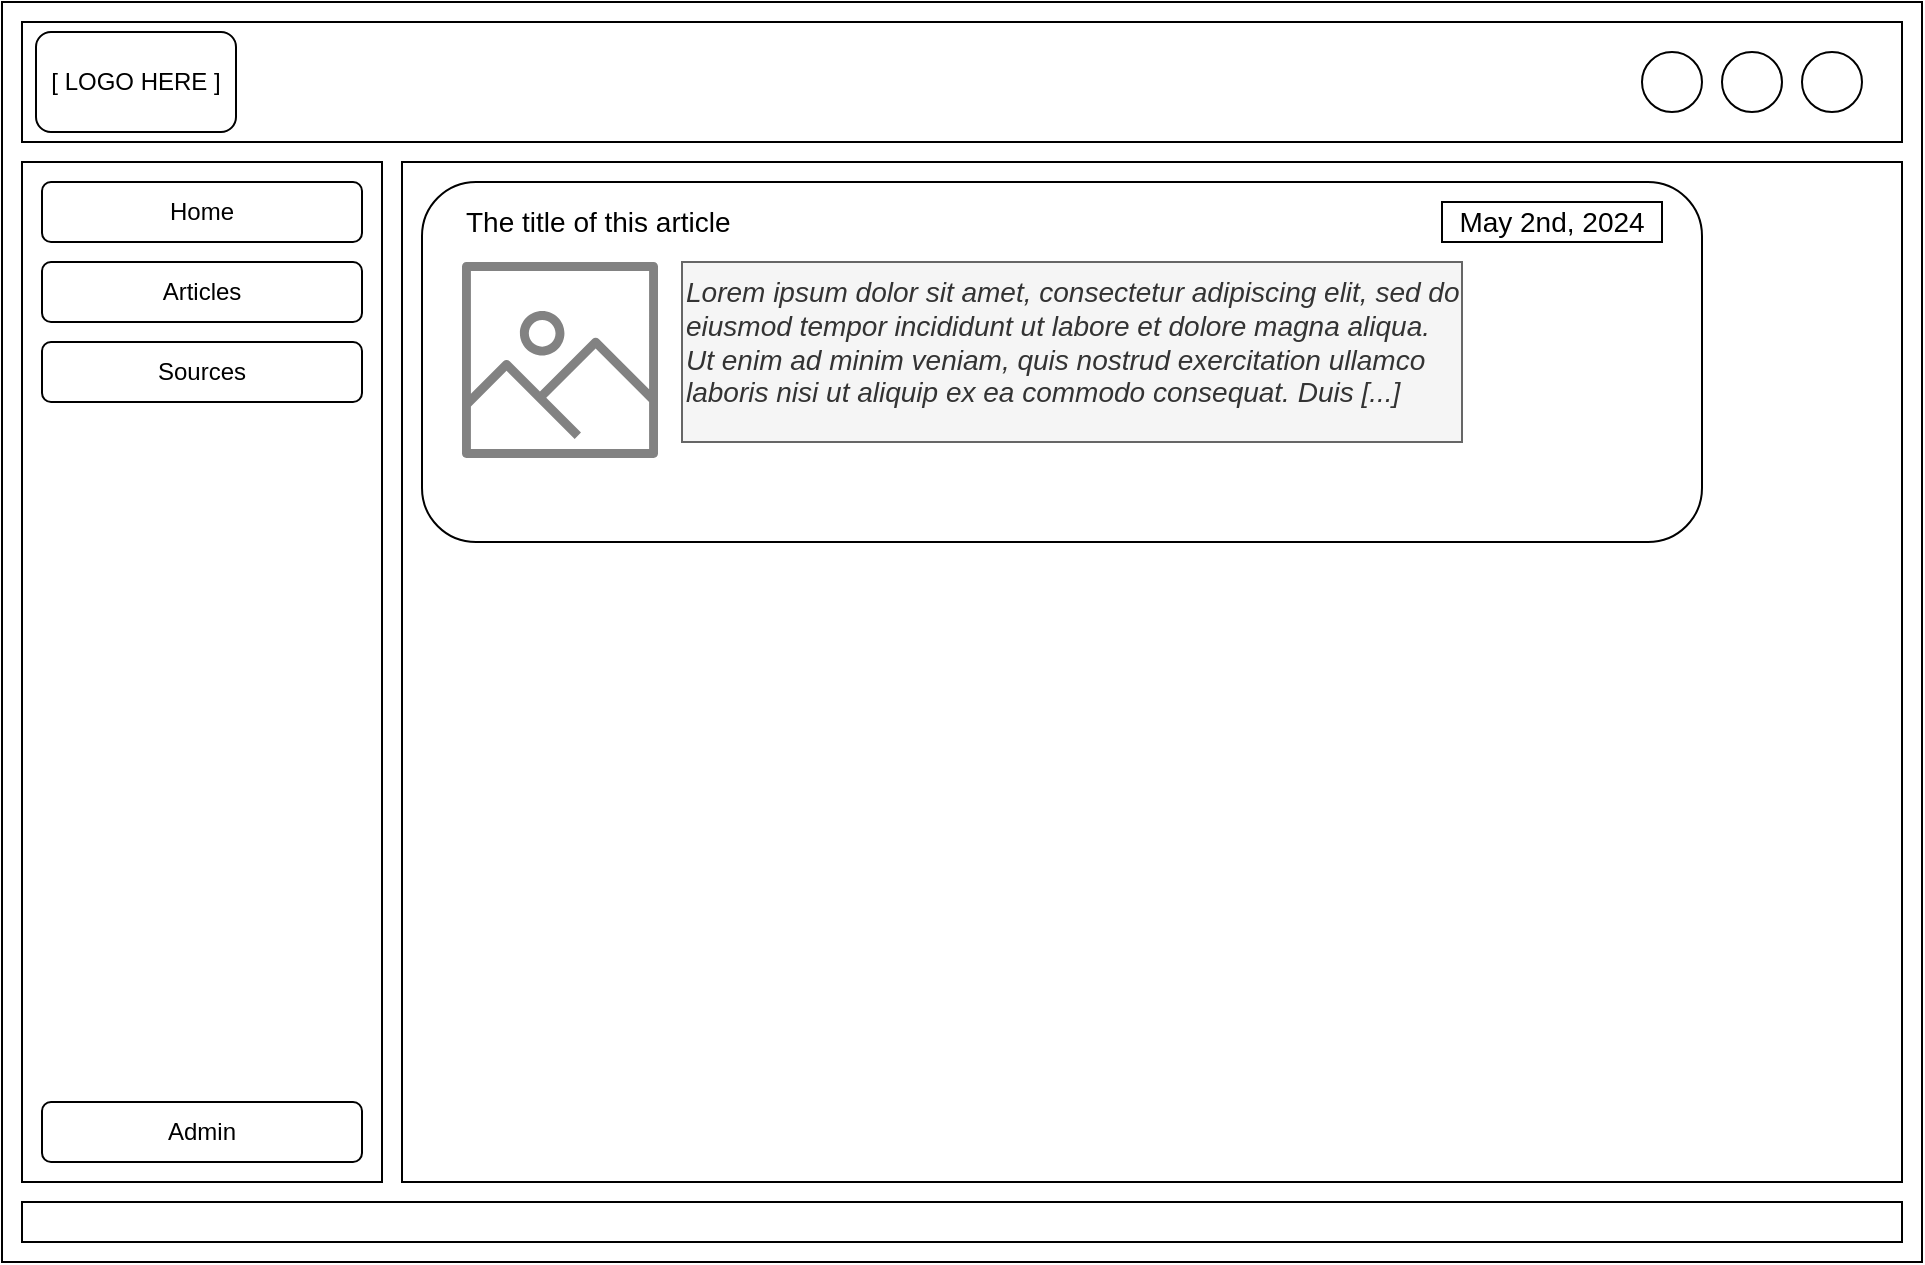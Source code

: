 <mxfile version="20.8.16" type="device"><diagram name="Page-1" id="1rPvVNWo4JykANCzksGn"><mxGraphModel dx="1687" dy="868" grid="1" gridSize="10" guides="1" tooltips="1" connect="1" arrows="1" fold="1" page="1" pageScale="1" pageWidth="1100" pageHeight="850" math="0" shadow="0"><root><mxCell id="0"/><mxCell id="1" parent="0"/><mxCell id="rIgHuXccZqjS1IpmSSS8-1" value="" style="rounded=0;whiteSpace=wrap;html=1;" vertex="1" parent="1"><mxGeometry x="60" y="120" width="960" height="630" as="geometry"/></mxCell><mxCell id="rIgHuXccZqjS1IpmSSS8-2" value="" style="rounded=0;whiteSpace=wrap;html=1;" vertex="1" parent="1"><mxGeometry x="70" y="130" width="940" height="60" as="geometry"/></mxCell><mxCell id="rIgHuXccZqjS1IpmSSS8-3" value="[ LOGO HERE ]" style="rounded=1;whiteSpace=wrap;html=1;" vertex="1" parent="1"><mxGeometry x="77" y="135" width="100" height="50" as="geometry"/></mxCell><mxCell id="rIgHuXccZqjS1IpmSSS8-4" value="" style="ellipse;whiteSpace=wrap;html=1;aspect=fixed;" vertex="1" parent="1"><mxGeometry x="960" y="145" width="30" height="30" as="geometry"/></mxCell><mxCell id="rIgHuXccZqjS1IpmSSS8-5" value="" style="ellipse;whiteSpace=wrap;html=1;aspect=fixed;" vertex="1" parent="1"><mxGeometry x="920" y="145" width="30" height="30" as="geometry"/></mxCell><mxCell id="rIgHuXccZqjS1IpmSSS8-6" value="" style="ellipse;whiteSpace=wrap;html=1;aspect=fixed;" vertex="1" parent="1"><mxGeometry x="880" y="145" width="30" height="30" as="geometry"/></mxCell><mxCell id="rIgHuXccZqjS1IpmSSS8-8" value="" style="rounded=0;whiteSpace=wrap;html=1;" vertex="1" parent="1"><mxGeometry x="70" y="200" width="180" height="510" as="geometry"/></mxCell><mxCell id="rIgHuXccZqjS1IpmSSS8-9" value="" style="rounded=0;whiteSpace=wrap;html=1;" vertex="1" parent="1"><mxGeometry x="70" y="720" width="940" height="20" as="geometry"/></mxCell><mxCell id="rIgHuXccZqjS1IpmSSS8-10" value="" style="rounded=0;whiteSpace=wrap;html=1;" vertex="1" parent="1"><mxGeometry x="260" y="200" width="750" height="510" as="geometry"/></mxCell><mxCell id="rIgHuXccZqjS1IpmSSS8-11" value="Home" style="rounded=1;whiteSpace=wrap;html=1;" vertex="1" parent="1"><mxGeometry x="80" y="210" width="160" height="30" as="geometry"/></mxCell><mxCell id="rIgHuXccZqjS1IpmSSS8-12" value="Articles" style="rounded=1;whiteSpace=wrap;html=1;" vertex="1" parent="1"><mxGeometry x="80" y="250" width="160" height="30" as="geometry"/></mxCell><mxCell id="rIgHuXccZqjS1IpmSSS8-13" value="Sources" style="rounded=1;whiteSpace=wrap;html=1;" vertex="1" parent="1"><mxGeometry x="80" y="290" width="160" height="30" as="geometry"/></mxCell><mxCell id="rIgHuXccZqjS1IpmSSS8-14" value="Admin" style="rounded=1;whiteSpace=wrap;html=1;" vertex="1" parent="1"><mxGeometry x="80" y="670" width="160" height="30" as="geometry"/></mxCell><mxCell id="rIgHuXccZqjS1IpmSSS8-15" value="" style="rounded=1;whiteSpace=wrap;html=1;fillStyle=auto;fillColor=default;" vertex="1" parent="1"><mxGeometry x="270" y="210" width="640" height="180" as="geometry"/></mxCell><mxCell id="rIgHuXccZqjS1IpmSSS8-16" value="" style="sketch=0;outlineConnect=0;fontColor=#232F3E;gradientColor=none;fillColor=#828282;strokeColor=none;dashed=0;verticalLabelPosition=bottom;verticalAlign=top;align=center;html=1;fontSize=12;fontStyle=0;aspect=fixed;pointerEvents=1;shape=mxgraph.aws4.container_registry_image;fillStyle=auto;" vertex="1" parent="1"><mxGeometry x="290" y="250" width="98" height="98" as="geometry"/></mxCell><mxCell id="rIgHuXccZqjS1IpmSSS8-17" value="The title of this article" style="text;html=1;strokeColor=none;fillColor=none;align=left;verticalAlign=middle;whiteSpace=wrap;rounded=0;fontStyle=0;fontSize=14;" vertex="1" parent="1"><mxGeometry x="290" y="220" width="200" height="20" as="geometry"/></mxCell><mxCell id="rIgHuXccZqjS1IpmSSS8-19" value="May 2nd, 2024" style="rounded=0;whiteSpace=wrap;html=1;fillStyle=auto;fontSize=14;fillColor=default;" vertex="1" parent="1"><mxGeometry x="780" y="220" width="110" height="20" as="geometry"/></mxCell><mxCell id="rIgHuXccZqjS1IpmSSS8-20" value="Lorem ipsum dolor sit amet, consectetur adipiscing elit, sed do eiusmod tempor incididunt ut labore et dolore magna aliqua. Ut enim ad minim veniam, quis nostrud exercitation ullamco laboris nisi ut aliquip ex ea commodo consequat. Duis [...]" style="text;html=1;strokeColor=#666666;fillColor=#f5f5f5;align=left;verticalAlign=top;whiteSpace=wrap;rounded=0;fontSize=14;fontStyle=2;fontColor=#333333;" vertex="1" parent="1"><mxGeometry x="400" y="250" width="390" height="90" as="geometry"/></mxCell></root></mxGraphModel></diagram></mxfile>